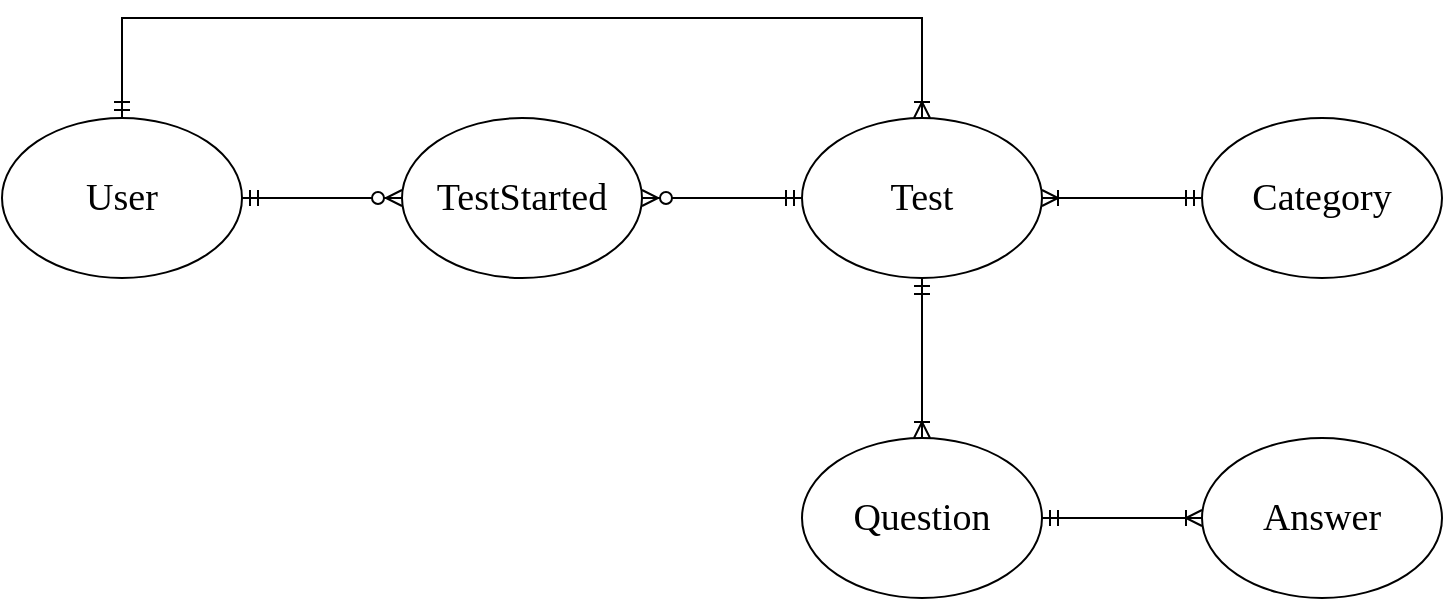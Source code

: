 <mxfile version="20.3.3" type="github"><diagram id="Q30LOckZWpHLF_QDX6vz" name="Страница 1"><mxGraphModel dx="946" dy="646" grid="1" gridSize="10" guides="1" tooltips="1" connect="1" arrows="1" fold="1" page="1" pageScale="1" pageWidth="827" pageHeight="1169" math="0" shadow="0"><root><mxCell id="0"/><mxCell id="1" parent="0"/><mxCell id="fKO0I3UH6XKgNM2ehegm-1" value="Category" style="ellipse;whiteSpace=wrap;html=1;fontFamily=Times New Roman;fontSize=19;" vertex="1" parent="1"><mxGeometry x="640" y="120" width="120" height="80" as="geometry"/></mxCell><mxCell id="fKO0I3UH6XKgNM2ehegm-2" value="Test" style="ellipse;whiteSpace=wrap;html=1;fontFamily=Times New Roman;fontSize=19;" vertex="1" parent="1"><mxGeometry x="440" y="120" width="120" height="80" as="geometry"/></mxCell><mxCell id="fKO0I3UH6XKgNM2ehegm-3" value="User" style="ellipse;whiteSpace=wrap;html=1;fontFamily=Times New Roman;fontSize=19;" vertex="1" parent="1"><mxGeometry x="40" y="120" width="120" height="80" as="geometry"/></mxCell><mxCell id="fKO0I3UH6XKgNM2ehegm-4" value="Question" style="ellipse;whiteSpace=wrap;html=1;fontFamily=Times New Roman;fontSize=19;" vertex="1" parent="1"><mxGeometry x="440" y="280" width="120" height="80" as="geometry"/></mxCell><mxCell id="fKO0I3UH6XKgNM2ehegm-7" value="Answer" style="ellipse;whiteSpace=wrap;html=1;fontFamily=Times New Roman;fontSize=19;" vertex="1" parent="1"><mxGeometry x="640" y="280" width="120" height="80" as="geometry"/></mxCell><mxCell id="fKO0I3UH6XKgNM2ehegm-11" value="" style="edgeStyle=entityRelationEdgeStyle;fontSize=12;html=1;endArrow=ERoneToMany;startArrow=ERmandOne;rounded=0;fontFamily=Times New Roman;entryX=1;entryY=0.5;entryDx=0;entryDy=0;exitX=0;exitY=0.5;exitDx=0;exitDy=0;" edge="1" parent="1" source="fKO0I3UH6XKgNM2ehegm-1" target="fKO0I3UH6XKgNM2ehegm-2"><mxGeometry width="100" height="100" relative="1" as="geometry"><mxPoint x="460" y="220" as="sourcePoint"/><mxPoint x="200" y="300" as="targetPoint"/></mxGeometry></mxCell><mxCell id="fKO0I3UH6XKgNM2ehegm-12" value="" style="fontSize=12;html=1;endArrow=ERoneToMany;startArrow=ERmandOne;rounded=0;fontFamily=Times New Roman;exitX=0.5;exitY=1;exitDx=0;exitDy=0;entryX=0.5;entryY=0;entryDx=0;entryDy=0;" edge="1" parent="1" source="fKO0I3UH6XKgNM2ehegm-2" target="fKO0I3UH6XKgNM2ehegm-4"><mxGeometry width="100" height="100" relative="1" as="geometry"><mxPoint x="340" y="230" as="sourcePoint"/><mxPoint x="340" y="280" as="targetPoint"/></mxGeometry></mxCell><mxCell id="fKO0I3UH6XKgNM2ehegm-13" value="" style="edgeStyle=entityRelationEdgeStyle;fontSize=12;html=1;endArrow=ERoneToMany;startArrow=ERmandOne;rounded=0;fontFamily=Times New Roman;entryX=0;entryY=0.5;entryDx=0;entryDy=0;exitX=1;exitY=0.5;exitDx=0;exitDy=0;" edge="1" parent="1" source="fKO0I3UH6XKgNM2ehegm-4" target="fKO0I3UH6XKgNM2ehegm-7"><mxGeometry width="100" height="100" relative="1" as="geometry"><mxPoint x="360" y="430" as="sourcePoint"/><mxPoint x="460" y="330" as="targetPoint"/></mxGeometry></mxCell><mxCell id="fKO0I3UH6XKgNM2ehegm-14" value="TestStarted" style="ellipse;whiteSpace=wrap;html=1;fontFamily=Times New Roman;fontSize=19;" vertex="1" parent="1"><mxGeometry x="240" y="120" width="120" height="80" as="geometry"/></mxCell><mxCell id="fKO0I3UH6XKgNM2ehegm-15" value="" style="edgeStyle=entityRelationEdgeStyle;fontSize=12;html=1;endArrow=ERzeroToMany;startArrow=ERmandOne;rounded=0;fontFamily=Times New Roman;exitX=1;exitY=0.5;exitDx=0;exitDy=0;entryX=0;entryY=0.5;entryDx=0;entryDy=0;" edge="1" parent="1" source="fKO0I3UH6XKgNM2ehegm-3" target="fKO0I3UH6XKgNM2ehegm-14"><mxGeometry width="100" height="100" relative="1" as="geometry"><mxPoint x="190" y="280" as="sourcePoint"/><mxPoint x="460" y="330" as="targetPoint"/></mxGeometry></mxCell><mxCell id="fKO0I3UH6XKgNM2ehegm-16" value="" style="edgeStyle=entityRelationEdgeStyle;fontSize=12;html=1;endArrow=ERzeroToMany;startArrow=ERmandOne;rounded=0;fontFamily=Times New Roman;exitX=0;exitY=0.5;exitDx=0;exitDy=0;" edge="1" parent="1" source="fKO0I3UH6XKgNM2ehegm-2" target="fKO0I3UH6XKgNM2ehegm-14"><mxGeometry width="100" height="100" relative="1" as="geometry"><mxPoint x="310" y="260" as="sourcePoint"/><mxPoint x="390" y="260" as="targetPoint"/></mxGeometry></mxCell><mxCell id="fKO0I3UH6XKgNM2ehegm-40" value="" style="edgeStyle=orthogonalEdgeStyle;fontSize=12;html=1;endArrow=ERoneToMany;startArrow=ERmandOne;rounded=0;fontFamily=Times New Roman;exitX=0.5;exitY=0;exitDx=0;exitDy=0;entryX=0.5;entryY=0;entryDx=0;entryDy=0;elbow=vertical;" edge="1" parent="1" source="fKO0I3UH6XKgNM2ehegm-3" target="fKO0I3UH6XKgNM2ehegm-2"><mxGeometry width="100" height="100" relative="1" as="geometry"><mxPoint x="190" y="240" as="sourcePoint"/><mxPoint x="290" y="140" as="targetPoint"/><Array as="points"><mxPoint x="100" y="70"/><mxPoint x="500" y="70"/></Array></mxGeometry></mxCell></root></mxGraphModel></diagram></mxfile>